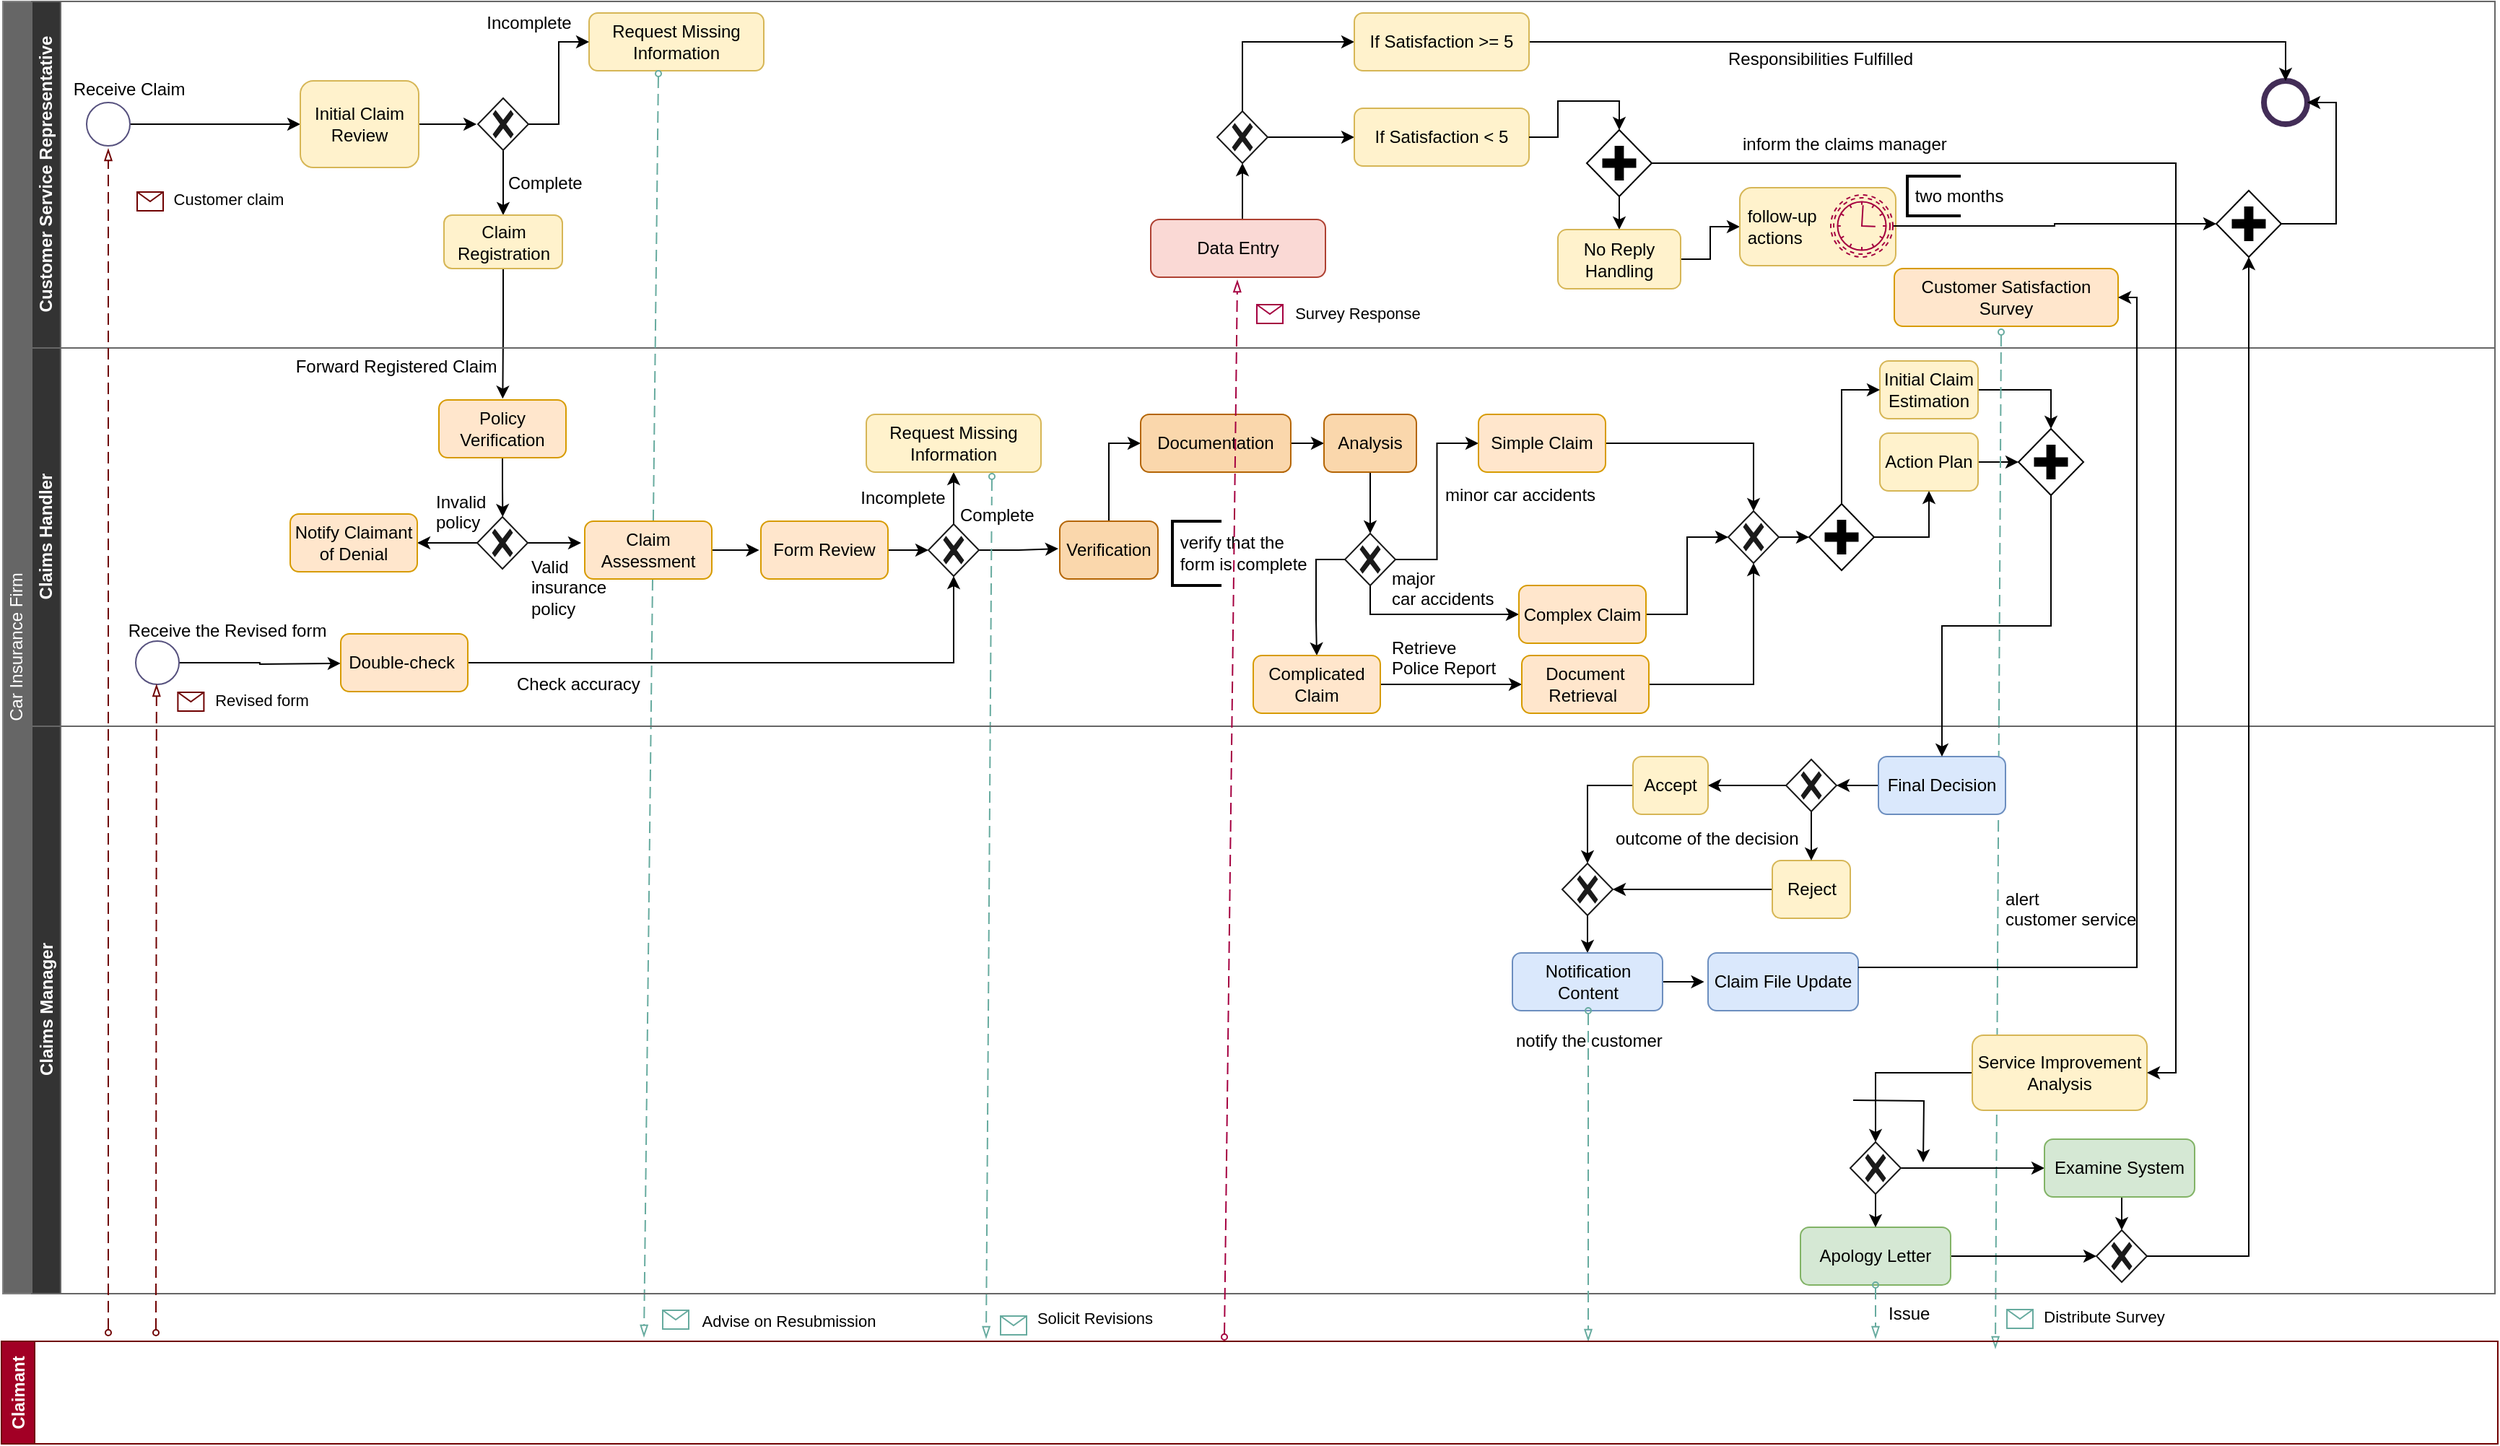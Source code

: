 <mxfile version="21.7.4" type="device">
  <diagram name="Page-1" id="2a216829-ef6e-dabb-86c1-c78162f3ba2b">
    <mxGraphModel dx="2150" dy="890" grid="0" gridSize="10" guides="1" tooltips="1" connect="1" arrows="1" fold="1" page="0" pageScale="1" pageWidth="850" pageHeight="1100" background="none" math="0" shadow="0">
      <root>
        <mxCell id="0" />
        <mxCell id="1" parent="0" />
        <mxCell id="LPxGVxeTQhLOp0PXIlgW-5" value="&lt;font style=&quot;font-weight: normal;&quot; color=&quot;#ffffff&quot;&gt;Car Insurance Firm&lt;/font&gt;" style="swimlane;html=1;childLayout=stackLayout;resizeParent=1;resizeParentMax=0;horizontal=0;startSize=20;horizontalStack=0;whiteSpace=wrap;strokeColor=#808080;fillColor=#666666;" parent="1" vertex="1">
          <mxGeometry x="100" y="390" width="1726" height="895" as="geometry" />
        </mxCell>
        <mxCell id="LPxGVxeTQhLOp0PXIlgW-6" value="&lt;font color=&quot;#ffffff&quot;&gt;Customer Service Representative&lt;/font&gt;" style="swimlane;html=1;startSize=20;horizontal=0;strokeColor=#666666;fillColor=#333333;" parent="LPxGVxeTQhLOp0PXIlgW-5" vertex="1">
          <mxGeometry x="20" width="1706" height="240" as="geometry">
            <mxRectangle x="20" width="820" height="26" as="alternateBounds" />
          </mxGeometry>
        </mxCell>
        <mxCell id="LPxGVxeTQhLOp0PXIlgW-10" value="" style="ellipse;whiteSpace=wrap;html=1;aspect=fixed;strokeWidth=4;strokeColor=#432D57;fillColor=none;fontColor=#ffffff;" parent="LPxGVxeTQhLOp0PXIlgW-6" vertex="1">
          <mxGeometry x="1546" y="55" width="30" height="30" as="geometry" />
        </mxCell>
        <mxCell id="RKBBGVfCcGq5sLE_TPHQ-2" style="edgeStyle=orthogonalEdgeStyle;rounded=0;orthogonalLoop=1;jettySize=auto;html=1;exitX=1;exitY=0.5;exitDx=0;exitDy=0;entryX=0;entryY=0.5;entryDx=0;entryDy=0;" parent="LPxGVxeTQhLOp0PXIlgW-6" source="LPxGVxeTQhLOp0PXIlgW-13" target="LPxGVxeTQhLOp0PXIlgW-19" edge="1">
          <mxGeometry relative="1" as="geometry" />
        </mxCell>
        <mxCell id="LPxGVxeTQhLOp0PXIlgW-13" value="" style="ellipse;whiteSpace=wrap;html=1;aspect=fixed;strokeWidth=1;strokeColor=#56517e;fillColor=none;" parent="LPxGVxeTQhLOp0PXIlgW-6" vertex="1">
          <mxGeometry x="38" y="70" width="30" height="30" as="geometry" />
        </mxCell>
        <mxCell id="yOPLFky1Aa3Iu0xj6mVX-14" style="edgeStyle=orthogonalEdgeStyle;rounded=0;orthogonalLoop=1;jettySize=auto;html=1;" edge="1" parent="LPxGVxeTQhLOp0PXIlgW-6" source="LPxGVxeTQhLOp0PXIlgW-19">
          <mxGeometry relative="1" as="geometry">
            <mxPoint x="308.059" y="85" as="targetPoint" />
          </mxGeometry>
        </mxCell>
        <mxCell id="LPxGVxeTQhLOp0PXIlgW-19" value="Initial Claim Review" style="rounded=1;whiteSpace=wrap;html=1;strokeColor=#d6b656;fillColor=#fff2cc;" parent="LPxGVxeTQhLOp0PXIlgW-6" vertex="1">
          <mxGeometry x="186" y="55" width="82" height="60" as="geometry" />
        </mxCell>
        <mxCell id="RKBBGVfCcGq5sLE_TPHQ-1" value="Receive Claim" style="text;html=1;align=center;verticalAlign=middle;resizable=0;points=[];autosize=1;strokeColor=none;fillColor=none;" parent="LPxGVxeTQhLOp0PXIlgW-6" vertex="1">
          <mxGeometry x="19" y="48" width="95" height="26" as="geometry" />
        </mxCell>
        <mxCell id="yOPLFky1Aa3Iu0xj6mVX-7" value="Request Missing Information" style="rounded=1;whiteSpace=wrap;html=1;strokeColor=#d6b656;fillColor=#fff2cc;" vertex="1" parent="LPxGVxeTQhLOp0PXIlgW-6">
          <mxGeometry x="386" y="8" width="121" height="40" as="geometry" />
        </mxCell>
        <mxCell id="yOPLFky1Aa3Iu0xj6mVX-17" style="edgeStyle=orthogonalEdgeStyle;rounded=0;orthogonalLoop=1;jettySize=auto;html=1;entryX=0;entryY=0.5;entryDx=0;entryDy=0;" edge="1" parent="LPxGVxeTQhLOp0PXIlgW-6" source="yOPLFky1Aa3Iu0xj6mVX-16" target="yOPLFky1Aa3Iu0xj6mVX-7">
          <mxGeometry relative="1" as="geometry" />
        </mxCell>
        <mxCell id="yOPLFky1Aa3Iu0xj6mVX-22" style="edgeStyle=orthogonalEdgeStyle;rounded=0;orthogonalLoop=1;jettySize=auto;html=1;exitX=0.5;exitY=1;exitDx=0;exitDy=0;exitPerimeter=0;entryX=0.5;entryY=0;entryDx=0;entryDy=0;" edge="1" parent="LPxGVxeTQhLOp0PXIlgW-6" source="yOPLFky1Aa3Iu0xj6mVX-16" target="yOPLFky1Aa3Iu0xj6mVX-21">
          <mxGeometry relative="1" as="geometry" />
        </mxCell>
        <mxCell id="yOPLFky1Aa3Iu0xj6mVX-16" value="" style="points=[[0.25,0.25,0],[0.5,0,0],[0.75,0.25,0],[1,0.5,0],[0.75,0.75,0],[0.5,1,0],[0.25,0.75,0],[0,0.5,0]];shape=mxgraph.bpmn.gateway2;html=1;verticalLabelPosition=bottom;labelBackgroundColor=#ffffff;verticalAlign=top;align=center;perimeter=rhombusPerimeter;outlineConnect=0;outline=none;symbol=none;gwType=exclusive;strokeColor=#1A1A1A;" vertex="1" parent="LPxGVxeTQhLOp0PXIlgW-6">
          <mxGeometry x="309" y="67" width="35" height="36" as="geometry" />
        </mxCell>
        <mxCell id="yOPLFky1Aa3Iu0xj6mVX-23" style="edgeStyle=orthogonalEdgeStyle;rounded=0;orthogonalLoop=1;jettySize=auto;html=1;exitX=0.5;exitY=1;exitDx=0;exitDy=0;" edge="1" parent="LPxGVxeTQhLOp0PXIlgW-6" source="yOPLFky1Aa3Iu0xj6mVX-21">
          <mxGeometry relative="1" as="geometry">
            <mxPoint x="326.176" y="275.176" as="targetPoint" />
          </mxGeometry>
        </mxCell>
        <mxCell id="yOPLFky1Aa3Iu0xj6mVX-21" value="Claim Registration" style="rounded=1;whiteSpace=wrap;html=1;strokeColor=#d6b656;fillColor=#fff2cc;" vertex="1" parent="LPxGVxeTQhLOp0PXIlgW-6">
          <mxGeometry x="285.5" y="148" width="82" height="37" as="geometry" />
        </mxCell>
        <mxCell id="yOPLFky1Aa3Iu0xj6mVX-12" value="Incomplete" style="text;html=1;align=center;verticalAlign=middle;resizable=0;points=[];autosize=1;strokeColor=none;fillColor=none;" vertex="1" parent="LPxGVxeTQhLOp0PXIlgW-6">
          <mxGeometry x="305" y="2" width="77" height="26" as="geometry" />
        </mxCell>
        <mxCell id="yOPLFky1Aa3Iu0xj6mVX-26" value="&lt;span style=&quot;color: rgb(0, 0, 0); font-family: Helvetica; font-size: 12px; font-style: normal; font-variant-ligatures: normal; font-variant-caps: normal; font-weight: 400; letter-spacing: normal; orphans: 2; text-align: center; text-indent: 0px; text-transform: none; widows: 2; word-spacing: 0px; -webkit-text-stroke-width: 0px; background-color: rgb(255, 255, 255); text-decoration-thickness: initial; text-decoration-style: initial; text-decoration-color: initial; float: none; display: inline !important;&quot;&gt;Complete&lt;/span&gt;" style="text;whiteSpace=wrap;html=1;" vertex="1" parent="LPxGVxeTQhLOp0PXIlgW-6">
          <mxGeometry x="328" y="112" width="62" height="36" as="geometry" />
        </mxCell>
        <mxCell id="yOPLFky1Aa3Iu0xj6mVX-169" value="Customer Satisfaction Survey" style="rounded=1;whiteSpace=wrap;html=1;strokeColor=#d79b00;fillColor=#ffe6cc;" vertex="1" parent="LPxGVxeTQhLOp0PXIlgW-6">
          <mxGeometry x="1290" y="185" width="155" height="40" as="geometry" />
        </mxCell>
        <mxCell id="yOPLFky1Aa3Iu0xj6mVX-182" style="edgeStyle=orthogonalEdgeStyle;rounded=0;orthogonalLoop=1;jettySize=auto;html=1;exitX=0.5;exitY=0;exitDx=0;exitDy=0;entryX=0.5;entryY=1;entryDx=0;entryDy=0;entryPerimeter=0;" edge="1" parent="LPxGVxeTQhLOp0PXIlgW-6" source="yOPLFky1Aa3Iu0xj6mVX-179" target="yOPLFky1Aa3Iu0xj6mVX-181">
          <mxGeometry relative="1" as="geometry" />
        </mxCell>
        <mxCell id="yOPLFky1Aa3Iu0xj6mVX-179" value="Data Entry" style="rounded=1;whiteSpace=wrap;html=1;strokeColor=#ae4132;fillColor=#fad9d5;" vertex="1" parent="LPxGVxeTQhLOp0PXIlgW-6">
          <mxGeometry x="775" y="151" width="121" height="40" as="geometry" />
        </mxCell>
        <mxCell id="yOPLFky1Aa3Iu0xj6mVX-184" style="edgeStyle=orthogonalEdgeStyle;rounded=0;orthogonalLoop=1;jettySize=auto;html=1;exitX=0.5;exitY=0;exitDx=0;exitDy=0;exitPerimeter=0;entryX=0;entryY=0.5;entryDx=0;entryDy=0;" edge="1" parent="LPxGVxeTQhLOp0PXIlgW-6" source="yOPLFky1Aa3Iu0xj6mVX-181" target="yOPLFky1Aa3Iu0xj6mVX-186">
          <mxGeometry relative="1" as="geometry">
            <mxPoint x="890" y="10.667" as="targetPoint" />
          </mxGeometry>
        </mxCell>
        <mxCell id="yOPLFky1Aa3Iu0xj6mVX-185" style="edgeStyle=orthogonalEdgeStyle;rounded=0;orthogonalLoop=1;jettySize=auto;html=1;exitX=1;exitY=0.5;exitDx=0;exitDy=0;exitPerimeter=0;entryX=0;entryY=0.5;entryDx=0;entryDy=0;" edge="1" parent="LPxGVxeTQhLOp0PXIlgW-6" source="yOPLFky1Aa3Iu0xj6mVX-181" target="yOPLFky1Aa3Iu0xj6mVX-187">
          <mxGeometry relative="1" as="geometry">
            <mxPoint x="919.333" y="93.333" as="targetPoint" />
          </mxGeometry>
        </mxCell>
        <mxCell id="yOPLFky1Aa3Iu0xj6mVX-181" value="" style="points=[[0.25,0.25,0],[0.5,0,0],[0.75,0.25,0],[1,0.5,0],[0.75,0.75,0],[0.5,1,0],[0.25,0.75,0],[0,0.5,0]];shape=mxgraph.bpmn.gateway2;html=1;verticalLabelPosition=bottom;labelBackgroundColor=#ffffff;verticalAlign=top;align=center;perimeter=rhombusPerimeter;outlineConnect=0;outline=none;symbol=none;gwType=exclusive;strokeColor=#1A1A1A;" vertex="1" parent="LPxGVxeTQhLOp0PXIlgW-6">
          <mxGeometry x="821" y="76" width="35" height="36" as="geometry" />
        </mxCell>
        <mxCell id="yOPLFky1Aa3Iu0xj6mVX-189" style="edgeStyle=orthogonalEdgeStyle;rounded=0;orthogonalLoop=1;jettySize=auto;html=1;exitX=1;exitY=0.5;exitDx=0;exitDy=0;entryX=0.5;entryY=0;entryDx=0;entryDy=0;" edge="1" parent="LPxGVxeTQhLOp0PXIlgW-6" source="yOPLFky1Aa3Iu0xj6mVX-186" target="LPxGVxeTQhLOp0PXIlgW-10">
          <mxGeometry relative="1" as="geometry" />
        </mxCell>
        <mxCell id="yOPLFky1Aa3Iu0xj6mVX-186" value="If Satisfaction &amp;gt;= 5" style="rounded=1;whiteSpace=wrap;html=1;strokeColor=#d6b656;fillColor=#fff2cc;" vertex="1" parent="LPxGVxeTQhLOp0PXIlgW-6">
          <mxGeometry x="916" y="8" width="121" height="40" as="geometry" />
        </mxCell>
        <mxCell id="yOPLFky1Aa3Iu0xj6mVX-187" value="If Satisfaction &amp;lt; 5" style="rounded=1;whiteSpace=wrap;html=1;strokeColor=#d6b656;fillColor=#fff2cc;" vertex="1" parent="LPxGVxeTQhLOp0PXIlgW-6">
          <mxGeometry x="916" y="74" width="121" height="40" as="geometry" />
        </mxCell>
        <mxCell id="yOPLFky1Aa3Iu0xj6mVX-192" value="Responsibilities Fulfilled" style="text;whiteSpace=wrap;html=1;" vertex="1" parent="LPxGVxeTQhLOp0PXIlgW-6">
          <mxGeometry x="1173" y="26" width="156" height="36" as="geometry" />
        </mxCell>
        <mxCell id="yOPLFky1Aa3Iu0xj6mVX-194" value="" style="edgeStyle=orthogonalEdgeStyle;rounded=0;orthogonalLoop=1;jettySize=auto;html=1;entryX=0.5;entryY=0;entryDx=0;entryDy=0;entryPerimeter=0;" edge="1" parent="LPxGVxeTQhLOp0PXIlgW-6" source="yOPLFky1Aa3Iu0xj6mVX-187" target="yOPLFky1Aa3Iu0xj6mVX-197">
          <mxGeometry relative="1" as="geometry">
            <mxPoint x="1112.5" y="120" as="targetPoint" />
          </mxGeometry>
        </mxCell>
        <mxCell id="yOPLFky1Aa3Iu0xj6mVX-230" style="edgeStyle=orthogonalEdgeStyle;rounded=0;orthogonalLoop=1;jettySize=auto;html=1;exitX=0.5;exitY=1;exitDx=0;exitDy=0;exitPerimeter=0;entryX=0.5;entryY=0;entryDx=0;entryDy=0;" edge="1" parent="LPxGVxeTQhLOp0PXIlgW-6" source="yOPLFky1Aa3Iu0xj6mVX-197" target="yOPLFky1Aa3Iu0xj6mVX-227">
          <mxGeometry relative="1" as="geometry" />
        </mxCell>
        <mxCell id="yOPLFky1Aa3Iu0xj6mVX-197" value="" style="points=[[0.25,0.25,0],[0.5,0,0],[0.75,0.25,0],[1,0.5,0],[0.75,0.75,0],[0.5,1,0],[0.25,0.75,0],[0,0.5,0]];shape=mxgraph.bpmn.gateway2;html=1;verticalLabelPosition=bottom;labelBackgroundColor=#ffffff;verticalAlign=top;align=center;perimeter=rhombusPerimeter;outlineConnect=0;outline=none;symbol=none;gwType=parallel;" vertex="1" parent="LPxGVxeTQhLOp0PXIlgW-6">
          <mxGeometry x="1077" y="89" width="45" height="46" as="geometry" />
        </mxCell>
        <mxCell id="yOPLFky1Aa3Iu0xj6mVX-212" value="inform the claims manager" style="text;whiteSpace=wrap;html=1;" vertex="1" parent="LPxGVxeTQhLOp0PXIlgW-6">
          <mxGeometry x="1183" y="85" width="169" height="36" as="geometry" />
        </mxCell>
        <mxCell id="yOPLFky1Aa3Iu0xj6mVX-231" style="edgeStyle=orthogonalEdgeStyle;rounded=0;orthogonalLoop=1;jettySize=auto;html=1;exitX=1;exitY=0.5;exitDx=0;exitDy=0;entryX=0;entryY=0.5;entryDx=0;entryDy=0;" edge="1" parent="LPxGVxeTQhLOp0PXIlgW-6" source="yOPLFky1Aa3Iu0xj6mVX-227" target="yOPLFky1Aa3Iu0xj6mVX-228">
          <mxGeometry relative="1" as="geometry" />
        </mxCell>
        <mxCell id="yOPLFky1Aa3Iu0xj6mVX-227" value="No Reply Handling" style="rounded=1;whiteSpace=wrap;html=1;strokeColor=#d6b656;fillColor=#fff2cc;" vertex="1" parent="LPxGVxeTQhLOp0PXIlgW-6">
          <mxGeometry x="1057" y="158" width="85" height="41" as="geometry" />
        </mxCell>
        <mxCell id="yOPLFky1Aa3Iu0xj6mVX-228" value="&amp;nbsp;follow-up &lt;br&gt;&amp;nbsp;actions" style="rounded=1;whiteSpace=wrap;html=1;strokeColor=#d6b656;fillColor=#fff2cc;align=left;" vertex="1" parent="LPxGVxeTQhLOp0PXIlgW-6">
          <mxGeometry x="1183" y="129" width="108" height="54" as="geometry" />
        </mxCell>
        <mxCell id="yOPLFky1Aa3Iu0xj6mVX-248" style="edgeStyle=orthogonalEdgeStyle;rounded=0;orthogonalLoop=1;jettySize=auto;html=1;entryX=0;entryY=0.5;entryDx=0;entryDy=0;entryPerimeter=0;" edge="1" parent="LPxGVxeTQhLOp0PXIlgW-6" source="yOPLFky1Aa3Iu0xj6mVX-229" target="yOPLFky1Aa3Iu0xj6mVX-246">
          <mxGeometry relative="1" as="geometry" />
        </mxCell>
        <mxCell id="yOPLFky1Aa3Iu0xj6mVX-229" value="" style="points=[[0.145,0.145,0],[0.5,0,0],[0.855,0.145,0],[1,0.5,0],[0.855,0.855,0],[0.5,1,0],[0.145,0.855,0],[0,0.5,0]];shape=mxgraph.bpmn.event;html=1;verticalLabelPosition=bottom;labelBackgroundColor=#ffffff;verticalAlign=top;align=center;perimeter=ellipsePerimeter;outlineConnect=0;aspect=fixed;outline=boundNonint;symbol=timer;fillColor=none;fontColor=#ffffff;strokeColor=#A50040;" vertex="1" parent="LPxGVxeTQhLOp0PXIlgW-6">
          <mxGeometry x="1246" y="134" width="43" height="43" as="geometry" />
        </mxCell>
        <mxCell id="yOPLFky1Aa3Iu0xj6mVX-249" style="edgeStyle=orthogonalEdgeStyle;rounded=0;orthogonalLoop=1;jettySize=auto;html=1;exitX=1;exitY=0.5;exitDx=0;exitDy=0;exitPerimeter=0;entryX=1;entryY=0.5;entryDx=0;entryDy=0;" edge="1" parent="LPxGVxeTQhLOp0PXIlgW-6" source="yOPLFky1Aa3Iu0xj6mVX-246" target="LPxGVxeTQhLOp0PXIlgW-10">
          <mxGeometry relative="1" as="geometry" />
        </mxCell>
        <mxCell id="yOPLFky1Aa3Iu0xj6mVX-246" value="" style="points=[[0.25,0.25,0],[0.5,0,0],[0.75,0.25,0],[1,0.5,0],[0.75,0.75,0],[0.5,1,0],[0.25,0.75,0],[0,0.5,0]];shape=mxgraph.bpmn.gateway2;html=1;verticalLabelPosition=bottom;labelBackgroundColor=#ffffff;verticalAlign=top;align=center;perimeter=rhombusPerimeter;outlineConnect=0;outline=none;symbol=none;gwType=parallel;" vertex="1" parent="LPxGVxeTQhLOp0PXIlgW-6">
          <mxGeometry x="1513" y="131" width="45" height="46" as="geometry" />
        </mxCell>
        <mxCell id="yOPLFky1Aa3Iu0xj6mVX-250" value="&amp;nbsp;two months" style="strokeWidth=2;html=1;shape=mxgraph.flowchart.annotation_1;align=left;pointerEvents=1;" vertex="1" parent="LPxGVxeTQhLOp0PXIlgW-6">
          <mxGeometry x="1299" y="121" width="37" height="27.5" as="geometry" />
        </mxCell>
        <mxCell id="LPxGVxeTQhLOp0PXIlgW-7" value="&lt;font color=&quot;#ffffff&quot;&gt;Claims Handler&lt;/font&gt;" style="swimlane;html=1;startSize=20;horizontal=0;strokeColor=#666666;fillColor=#333333;" parent="LPxGVxeTQhLOp0PXIlgW-5" vertex="1">
          <mxGeometry x="20" y="240" width="1706" height="262" as="geometry" />
        </mxCell>
        <mxCell id="yOPLFky1Aa3Iu0xj6mVX-9" value="" style="endArrow=blockThin;html=1;labelPosition=left;verticalLabelPosition=middle;align=right;verticalAlign=middle;dashed=1;dashPattern=8 4;endFill=0;startArrow=oval;startFill=0;endSize=6;startSize=4;rounded=0;fillColor=#a20025;strokeColor=#67AB9F;" edge="1" parent="LPxGVxeTQhLOp0PXIlgW-7">
          <mxGeometry relative="1" as="geometry">
            <mxPoint x="434" y="-190" as="sourcePoint" />
            <mxPoint x="424" y="685" as="targetPoint" />
          </mxGeometry>
        </mxCell>
        <mxCell id="yOPLFky1Aa3Iu0xj6mVX-10" value="" style="shape=message;html=1;outlineConnect=0;labelPosition=left;verticalLabelPosition=middle;align=right;verticalAlign=middle;spacingRight=5;labelBackgroundColor=#ffffff;fillColor=none;fontColor=#ffffff;strokeColor=#67AB9F;" vertex="1" parent="yOPLFky1Aa3Iu0xj6mVX-9">
          <mxGeometry width="18" height="13" relative="1" as="geometry">
            <mxPoint x="8" y="419" as="offset" />
          </mxGeometry>
        </mxCell>
        <mxCell id="yOPLFky1Aa3Iu0xj6mVX-11" value="&lt;font style=&quot;font-size: 11px;&quot;&gt;Advise on Resubmission&lt;/font&gt;" style="edgeLabel;html=1;align=center;verticalAlign=middle;resizable=0;points=[];" vertex="1" connectable="0" parent="yOPLFky1Aa3Iu0xj6mVX-9">
          <mxGeometry x="0.246" y="2" relative="1" as="geometry">
            <mxPoint x="94" y="319" as="offset" />
          </mxGeometry>
        </mxCell>
        <mxCell id="yOPLFky1Aa3Iu0xj6mVX-33" style="edgeStyle=orthogonalEdgeStyle;rounded=0;orthogonalLoop=1;jettySize=auto;html=1;exitX=0.5;exitY=1;exitDx=0;exitDy=0;" edge="1" parent="LPxGVxeTQhLOp0PXIlgW-7" source="yOPLFky1Aa3Iu0xj6mVX-24">
          <mxGeometry relative="1" as="geometry">
            <mxPoint x="326.176" y="117.059" as="targetPoint" />
          </mxGeometry>
        </mxCell>
        <mxCell id="yOPLFky1Aa3Iu0xj6mVX-24" value="Policy Verification" style="rounded=1;whiteSpace=wrap;html=1;fillColor=#ffe6cc;strokeColor=#d79b00;" vertex="1" parent="LPxGVxeTQhLOp0PXIlgW-7">
          <mxGeometry x="282" y="36" width="88" height="40" as="geometry" />
        </mxCell>
        <mxCell id="yOPLFky1Aa3Iu0xj6mVX-25" value="Forward Registered Claim" style="text;html=1;align=center;verticalAlign=middle;resizable=0;points=[];autosize=1;strokeColor=none;fillColor=none;" vertex="1" parent="LPxGVxeTQhLOp0PXIlgW-7">
          <mxGeometry x="173" width="157" height="26" as="geometry" />
        </mxCell>
        <mxCell id="yOPLFky1Aa3Iu0xj6mVX-34" style="edgeStyle=orthogonalEdgeStyle;rounded=0;orthogonalLoop=1;jettySize=auto;html=1;exitX=1;exitY=0.5;exitDx=0;exitDy=0;exitPerimeter=0;" edge="1" parent="LPxGVxeTQhLOp0PXIlgW-7" source="yOPLFky1Aa3Iu0xj6mVX-27">
          <mxGeometry relative="1" as="geometry">
            <mxPoint x="380.529" y="134.941" as="targetPoint" />
          </mxGeometry>
        </mxCell>
        <mxCell id="yOPLFky1Aa3Iu0xj6mVX-27" value="" style="points=[[0.25,0.25,0],[0.5,0,0],[0.75,0.25,0],[1,0.5,0],[0.75,0.75,0],[0.5,1,0],[0.25,0.75,0],[0,0.5,0]];shape=mxgraph.bpmn.gateway2;html=1;verticalLabelPosition=bottom;labelBackgroundColor=#ffffff;verticalAlign=top;align=center;perimeter=rhombusPerimeter;outlineConnect=0;outline=none;symbol=none;gwType=exclusive;strokeColor=#1A1A1A;" vertex="1" parent="LPxGVxeTQhLOp0PXIlgW-7">
          <mxGeometry x="308.5" y="117" width="35" height="36" as="geometry" />
        </mxCell>
        <mxCell id="yOPLFky1Aa3Iu0xj6mVX-31" value="Invalid policy" style="text;whiteSpace=wrap;html=1;" vertex="1" parent="LPxGVxeTQhLOp0PXIlgW-7">
          <mxGeometry x="278" y="93" width="56" height="36" as="geometry" />
        </mxCell>
        <mxCell id="yOPLFky1Aa3Iu0xj6mVX-50" value="Valid insurance policy" style="text;whiteSpace=wrap;html=1;" vertex="1" parent="LPxGVxeTQhLOp0PXIlgW-7">
          <mxGeometry x="343.5" y="138" width="62" height="51" as="geometry" />
        </mxCell>
        <mxCell id="yOPLFky1Aa3Iu0xj6mVX-61" style="edgeStyle=orthogonalEdgeStyle;rounded=0;orthogonalLoop=1;jettySize=auto;html=1;exitX=1;exitY=0.5;exitDx=0;exitDy=0;" edge="1" parent="LPxGVxeTQhLOp0PXIlgW-7" source="yOPLFky1Aa3Iu0xj6mVX-57">
          <mxGeometry relative="1" as="geometry">
            <mxPoint x="503.824" y="139.647" as="targetPoint" />
          </mxGeometry>
        </mxCell>
        <mxCell id="yOPLFky1Aa3Iu0xj6mVX-57" value="Claim Assessment" style="rounded=1;whiteSpace=wrap;html=1;fillColor=#ffe6cc;strokeColor=#d79b00;" vertex="1" parent="LPxGVxeTQhLOp0PXIlgW-7">
          <mxGeometry x="383" y="120" width="88" height="40" as="geometry" />
        </mxCell>
        <mxCell id="yOPLFky1Aa3Iu0xj6mVX-59" value="" style="edgeStyle=orthogonalEdgeStyle;rounded=0;orthogonalLoop=1;jettySize=auto;html=1;exitX=0;exitY=0.5;exitDx=0;exitDy=0;exitPerimeter=0;" edge="1" parent="LPxGVxeTQhLOp0PXIlgW-7" source="yOPLFky1Aa3Iu0xj6mVX-27" target="yOPLFky1Aa3Iu0xj6mVX-45">
          <mxGeometry relative="1" as="geometry">
            <mxPoint x="375.353" y="764.941" as="targetPoint" />
            <mxPoint x="429" y="765" as="sourcePoint" />
          </mxGeometry>
        </mxCell>
        <mxCell id="yOPLFky1Aa3Iu0xj6mVX-45" value="Notify Claimant of Denial" style="rounded=1;whiteSpace=wrap;html=1;fillColor=#ffe6cc;strokeColor=#d79b00;" vertex="1" parent="LPxGVxeTQhLOp0PXIlgW-7">
          <mxGeometry x="179" y="115" width="88" height="40" as="geometry" />
        </mxCell>
        <mxCell id="yOPLFky1Aa3Iu0xj6mVX-63" style="edgeStyle=orthogonalEdgeStyle;rounded=0;orthogonalLoop=1;jettySize=auto;html=1;exitX=1;exitY=0.5;exitDx=0;exitDy=0;entryX=0;entryY=0.5;entryDx=0;entryDy=0;entryPerimeter=0;" edge="1" parent="LPxGVxeTQhLOp0PXIlgW-7" source="yOPLFky1Aa3Iu0xj6mVX-60" target="yOPLFky1Aa3Iu0xj6mVX-62">
          <mxGeometry relative="1" as="geometry" />
        </mxCell>
        <mxCell id="yOPLFky1Aa3Iu0xj6mVX-60" value="Form Review" style="rounded=1;whiteSpace=wrap;html=1;fillColor=#ffe6cc;strokeColor=#d79b00;" vertex="1" parent="LPxGVxeTQhLOp0PXIlgW-7">
          <mxGeometry x="505" y="120" width="88" height="40" as="geometry" />
        </mxCell>
        <mxCell id="yOPLFky1Aa3Iu0xj6mVX-66" style="edgeStyle=orthogonalEdgeStyle;rounded=0;orthogonalLoop=1;jettySize=auto;html=1;exitX=0.5;exitY=0;exitDx=0;exitDy=0;exitPerimeter=0;entryX=0.5;entryY=1;entryDx=0;entryDy=0;" edge="1" parent="LPxGVxeTQhLOp0PXIlgW-7" source="yOPLFky1Aa3Iu0xj6mVX-62" target="yOPLFky1Aa3Iu0xj6mVX-64">
          <mxGeometry relative="1" as="geometry" />
        </mxCell>
        <mxCell id="yOPLFky1Aa3Iu0xj6mVX-72" style="edgeStyle=orthogonalEdgeStyle;rounded=0;orthogonalLoop=1;jettySize=auto;html=1;exitX=1;exitY=0.5;exitDx=0;exitDy=0;exitPerimeter=0;entryX=0;entryY=0.25;entryDx=0;entryDy=0;" edge="1" parent="LPxGVxeTQhLOp0PXIlgW-7" source="yOPLFky1Aa3Iu0xj6mVX-62">
          <mxGeometry relative="1" as="geometry">
            <mxPoint x="711" y="139" as="targetPoint" />
          </mxGeometry>
        </mxCell>
        <mxCell id="yOPLFky1Aa3Iu0xj6mVX-62" value="" style="points=[[0.25,0.25,0],[0.5,0,0],[0.75,0.25,0],[1,0.5,0],[0.75,0.75,0],[0.5,1,0],[0.25,0.75,0],[0,0.5,0]];shape=mxgraph.bpmn.gateway2;html=1;verticalLabelPosition=bottom;labelBackgroundColor=#ffffff;verticalAlign=top;align=center;perimeter=rhombusPerimeter;outlineConnect=0;outline=none;symbol=none;gwType=exclusive;strokeColor=#1A1A1A;" vertex="1" parent="LPxGVxeTQhLOp0PXIlgW-7">
          <mxGeometry x="621" y="122" width="35" height="36" as="geometry" />
        </mxCell>
        <mxCell id="yOPLFky1Aa3Iu0xj6mVX-67" value="" style="endArrow=blockThin;html=1;labelPosition=left;verticalLabelPosition=middle;align=right;verticalAlign=middle;dashed=1;dashPattern=8 4;endFill=0;startArrow=oval;startFill=0;endSize=6;startSize=4;rounded=0;fillColor=#a20025;strokeColor=#67AB9F;" edge="1" parent="LPxGVxeTQhLOp0PXIlgW-7">
          <mxGeometry relative="1" as="geometry">
            <mxPoint x="665" y="89" as="sourcePoint" />
            <mxPoint x="661" y="686" as="targetPoint" />
          </mxGeometry>
        </mxCell>
        <mxCell id="yOPLFky1Aa3Iu0xj6mVX-68" value="" style="shape=message;html=1;outlineConnect=0;labelPosition=left;verticalLabelPosition=middle;align=right;verticalAlign=middle;spacingRight=5;labelBackgroundColor=#ffffff;fillColor=none;fontColor=#ffffff;strokeColor=#67AB9F;" vertex="1" parent="yOPLFky1Aa3Iu0xj6mVX-67">
          <mxGeometry width="18" height="13" relative="1" as="geometry">
            <mxPoint x="8" y="283" as="offset" />
          </mxGeometry>
        </mxCell>
        <mxCell id="yOPLFky1Aa3Iu0xj6mVX-69" value="&lt;font style=&quot;font-size: 11px;&quot;&gt;Solicit Revisions&lt;/font&gt;" style="edgeLabel;html=1;align=center;verticalAlign=middle;resizable=0;points=[];" vertex="1" connectable="0" parent="yOPLFky1Aa3Iu0xj6mVX-67">
          <mxGeometry x="0.246" y="2" relative="1" as="geometry">
            <mxPoint x="71" y="211" as="offset" />
          </mxGeometry>
        </mxCell>
        <mxCell id="yOPLFky1Aa3Iu0xj6mVX-78" style="edgeStyle=orthogonalEdgeStyle;rounded=0;orthogonalLoop=1;jettySize=auto;html=1;exitX=0.5;exitY=0;exitDx=0;exitDy=0;entryX=0;entryY=0.5;entryDx=0;entryDy=0;" edge="1" parent="LPxGVxeTQhLOp0PXIlgW-7" source="yOPLFky1Aa3Iu0xj6mVX-73" target="yOPLFky1Aa3Iu0xj6mVX-76">
          <mxGeometry relative="1" as="geometry" />
        </mxCell>
        <mxCell id="yOPLFky1Aa3Iu0xj6mVX-74" value="&amp;nbsp;verify that the &lt;br&gt;&amp;nbsp;form is complete" style="strokeWidth=2;html=1;shape=mxgraph.flowchart.annotation_1;align=left;pointerEvents=1;" vertex="1" parent="LPxGVxeTQhLOp0PXIlgW-7">
          <mxGeometry x="790" y="120" width="34" height="44.5" as="geometry" />
        </mxCell>
        <mxCell id="yOPLFky1Aa3Iu0xj6mVX-93" style="edgeStyle=orthogonalEdgeStyle;rounded=0;orthogonalLoop=1;jettySize=auto;html=1;exitX=1;exitY=0.5;exitDx=0;exitDy=0;entryX=0;entryY=0.5;entryDx=0;entryDy=0;" edge="1" parent="LPxGVxeTQhLOp0PXIlgW-7" source="yOPLFky1Aa3Iu0xj6mVX-76" target="yOPLFky1Aa3Iu0xj6mVX-92">
          <mxGeometry relative="1" as="geometry" />
        </mxCell>
        <mxCell id="yOPLFky1Aa3Iu0xj6mVX-76" value="Documentation" style="rounded=1;whiteSpace=wrap;html=1;strokeColor=#b46504;fillColor=#fad7ac;" vertex="1" parent="LPxGVxeTQhLOp0PXIlgW-7">
          <mxGeometry x="768" y="46" width="104" height="40" as="geometry" />
        </mxCell>
        <mxCell id="yOPLFky1Aa3Iu0xj6mVX-85" style="edgeStyle=orthogonalEdgeStyle;rounded=0;orthogonalLoop=1;jettySize=auto;html=1;exitX=1;exitY=0.5;exitDx=0;exitDy=0;" edge="1" parent="LPxGVxeTQhLOp0PXIlgW-7" source="yOPLFky1Aa3Iu0xj6mVX-79">
          <mxGeometry relative="1" as="geometry">
            <mxPoint x="213.941" y="218.471" as="targetPoint" />
          </mxGeometry>
        </mxCell>
        <mxCell id="yOPLFky1Aa3Iu0xj6mVX-79" value="" style="ellipse;whiteSpace=wrap;html=1;aspect=fixed;strokeWidth=1;strokeColor=#56517e;fillColor=none;" vertex="1" parent="LPxGVxeTQhLOp0PXIlgW-7">
          <mxGeometry x="72" y="203" width="30" height="30" as="geometry" />
        </mxCell>
        <mxCell id="yOPLFky1Aa3Iu0xj6mVX-84" value="Receive the&amp;nbsp;Revised form" style="text;html=1;align=center;verticalAlign=middle;resizable=0;points=[];autosize=1;strokeColor=none;fillColor=none;" vertex="1" parent="LPxGVxeTQhLOp0PXIlgW-7">
          <mxGeometry x="57" y="183" width="155" height="26" as="geometry" />
        </mxCell>
        <mxCell id="yOPLFky1Aa3Iu0xj6mVX-87" style="edgeStyle=orthogonalEdgeStyle;rounded=0;orthogonalLoop=1;jettySize=auto;html=1;exitX=1;exitY=0.5;exitDx=0;exitDy=0;entryX=0.5;entryY=1;entryDx=0;entryDy=0;entryPerimeter=0;" edge="1" parent="LPxGVxeTQhLOp0PXIlgW-7" source="yOPLFky1Aa3Iu0xj6mVX-86" target="yOPLFky1Aa3Iu0xj6mVX-62">
          <mxGeometry relative="1" as="geometry" />
        </mxCell>
        <mxCell id="yOPLFky1Aa3Iu0xj6mVX-86" value="Double-check&amp;nbsp;" style="rounded=1;whiteSpace=wrap;html=1;fillColor=#ffe6cc;strokeColor=#d79b00;" vertex="1" parent="LPxGVxeTQhLOp0PXIlgW-7">
          <mxGeometry x="214" y="198" width="88" height="40" as="geometry" />
        </mxCell>
        <mxCell id="yOPLFky1Aa3Iu0xj6mVX-89" value="&lt;span style=&quot;color: rgb(0, 0, 0); font-family: Helvetica; font-size: 12px; font-style: normal; font-variant-ligatures: normal; font-variant-caps: normal; font-weight: 400; letter-spacing: normal; orphans: 2; text-align: center; text-indent: 0px; text-transform: none; widows: 2; word-spacing: 0px; -webkit-text-stroke-width: 0px; background-color: rgb(255, 255, 255); text-decoration-thickness: initial; text-decoration-style: initial; text-decoration-color: initial; float: none; display: inline !important;&quot;&gt;Complete&lt;/span&gt;" style="text;whiteSpace=wrap;html=1;" vertex="1" parent="LPxGVxeTQhLOp0PXIlgW-7">
          <mxGeometry x="641" y="102" width="62" height="36" as="geometry" />
        </mxCell>
        <mxCell id="yOPLFky1Aa3Iu0xj6mVX-90" value="Incomplete" style="text;html=1;align=center;verticalAlign=middle;resizable=0;points=[];autosize=1;strokeColor=none;fillColor=none;" vertex="1" parent="LPxGVxeTQhLOp0PXIlgW-7">
          <mxGeometry x="564" y="91" width="77" height="26" as="geometry" />
        </mxCell>
        <mxCell id="yOPLFky1Aa3Iu0xj6mVX-91" value="Check accuracy" style="text;whiteSpace=wrap;html=1;" vertex="1" parent="LPxGVxeTQhLOp0PXIlgW-7">
          <mxGeometry x="334" y="219" width="137" height="36" as="geometry" />
        </mxCell>
        <mxCell id="yOPLFky1Aa3Iu0xj6mVX-95" style="edgeStyle=orthogonalEdgeStyle;rounded=0;orthogonalLoop=1;jettySize=auto;html=1;exitX=0.5;exitY=1;exitDx=0;exitDy=0;entryX=0.5;entryY=0;entryDx=0;entryDy=0;entryPerimeter=0;" edge="1" parent="LPxGVxeTQhLOp0PXIlgW-7" source="yOPLFky1Aa3Iu0xj6mVX-92" target="yOPLFky1Aa3Iu0xj6mVX-94">
          <mxGeometry relative="1" as="geometry" />
        </mxCell>
        <mxCell id="yOPLFky1Aa3Iu0xj6mVX-92" value="Analysis" style="rounded=1;whiteSpace=wrap;html=1;strokeColor=#b46504;fillColor=#fad7ac;" vertex="1" parent="LPxGVxeTQhLOp0PXIlgW-7">
          <mxGeometry x="895" y="46" width="64" height="40" as="geometry" />
        </mxCell>
        <mxCell id="yOPLFky1Aa3Iu0xj6mVX-96" style="edgeStyle=orthogonalEdgeStyle;rounded=0;orthogonalLoop=1;jettySize=auto;html=1;exitX=1;exitY=0.5;exitDx=0;exitDy=0;exitPerimeter=0;entryX=0;entryY=0.5;entryDx=0;entryDy=0;" edge="1" parent="LPxGVxeTQhLOp0PXIlgW-7" source="yOPLFky1Aa3Iu0xj6mVX-94" target="yOPLFky1Aa3Iu0xj6mVX-98">
          <mxGeometry relative="1" as="geometry">
            <mxPoint x="993.235" y="146.706" as="targetPoint" />
          </mxGeometry>
        </mxCell>
        <mxCell id="yOPLFky1Aa3Iu0xj6mVX-101" style="edgeStyle=orthogonalEdgeStyle;rounded=0;orthogonalLoop=1;jettySize=auto;html=1;exitX=0.5;exitY=1;exitDx=0;exitDy=0;exitPerimeter=0;entryX=0;entryY=0.5;entryDx=0;entryDy=0;" edge="1" parent="LPxGVxeTQhLOp0PXIlgW-7" source="yOPLFky1Aa3Iu0xj6mVX-94" target="yOPLFky1Aa3Iu0xj6mVX-99">
          <mxGeometry relative="1" as="geometry" />
        </mxCell>
        <mxCell id="yOPLFky1Aa3Iu0xj6mVX-104" style="edgeStyle=orthogonalEdgeStyle;rounded=0;orthogonalLoop=1;jettySize=auto;html=1;exitX=0;exitY=0.5;exitDx=0;exitDy=0;exitPerimeter=0;entryX=0.5;entryY=0;entryDx=0;entryDy=0;" edge="1" parent="LPxGVxeTQhLOp0PXIlgW-7" source="yOPLFky1Aa3Iu0xj6mVX-94" target="yOPLFky1Aa3Iu0xj6mVX-102">
          <mxGeometry relative="1" as="geometry" />
        </mxCell>
        <mxCell id="yOPLFky1Aa3Iu0xj6mVX-94" value="" style="points=[[0.25,0.25,0],[0.5,0,0],[0.75,0.25,0],[1,0.5,0],[0.75,0.75,0],[0.5,1,0],[0.25,0.75,0],[0,0.5,0]];shape=mxgraph.bpmn.gateway2;html=1;verticalLabelPosition=bottom;labelBackgroundColor=#ffffff;verticalAlign=top;align=center;perimeter=rhombusPerimeter;outlineConnect=0;outline=none;symbol=none;gwType=exclusive;strokeColor=#1A1A1A;" vertex="1" parent="LPxGVxeTQhLOp0PXIlgW-7">
          <mxGeometry x="909.5" y="128.5" width="35" height="36" as="geometry" />
        </mxCell>
        <mxCell id="yOPLFky1Aa3Iu0xj6mVX-111" style="edgeStyle=orthogonalEdgeStyle;rounded=0;orthogonalLoop=1;jettySize=auto;html=1;exitX=1;exitY=0.5;exitDx=0;exitDy=0;entryX=0.5;entryY=0;entryDx=0;entryDy=0;entryPerimeter=0;" edge="1" parent="LPxGVxeTQhLOp0PXIlgW-7" source="yOPLFky1Aa3Iu0xj6mVX-98" target="yOPLFky1Aa3Iu0xj6mVX-110">
          <mxGeometry relative="1" as="geometry" />
        </mxCell>
        <mxCell id="yOPLFky1Aa3Iu0xj6mVX-98" value="Simple Claim" style="rounded=1;whiteSpace=wrap;html=1;fillColor=#ffe6cc;strokeColor=#d79b00;" vertex="1" parent="LPxGVxeTQhLOp0PXIlgW-7">
          <mxGeometry x="1002" y="46" width="88" height="40" as="geometry" />
        </mxCell>
        <mxCell id="yOPLFky1Aa3Iu0xj6mVX-112" style="edgeStyle=orthogonalEdgeStyle;rounded=0;orthogonalLoop=1;jettySize=auto;html=1;exitX=1;exitY=0.5;exitDx=0;exitDy=0;entryX=0;entryY=0.5;entryDx=0;entryDy=0;entryPerimeter=0;" edge="1" parent="LPxGVxeTQhLOp0PXIlgW-7" source="yOPLFky1Aa3Iu0xj6mVX-99" target="yOPLFky1Aa3Iu0xj6mVX-110">
          <mxGeometry relative="1" as="geometry" />
        </mxCell>
        <mxCell id="yOPLFky1Aa3Iu0xj6mVX-99" value="Complex Claim" style="rounded=1;whiteSpace=wrap;html=1;fillColor=#ffe6cc;strokeColor=#d79b00;" vertex="1" parent="LPxGVxeTQhLOp0PXIlgW-7">
          <mxGeometry x="1030" y="164.5" width="88" height="40" as="geometry" />
        </mxCell>
        <mxCell id="yOPLFky1Aa3Iu0xj6mVX-107" style="edgeStyle=orthogonalEdgeStyle;rounded=0;orthogonalLoop=1;jettySize=auto;html=1;exitX=1;exitY=0.5;exitDx=0;exitDy=0;entryX=0;entryY=0.5;entryDx=0;entryDy=0;" edge="1" parent="LPxGVxeTQhLOp0PXIlgW-7" source="yOPLFky1Aa3Iu0xj6mVX-102" target="yOPLFky1Aa3Iu0xj6mVX-108">
          <mxGeometry relative="1" as="geometry">
            <mxPoint x="1005.143" y="232.714" as="targetPoint" />
          </mxGeometry>
        </mxCell>
        <mxCell id="yOPLFky1Aa3Iu0xj6mVX-102" value="Complicated Claim" style="rounded=1;whiteSpace=wrap;html=1;fillColor=#ffe6cc;strokeColor=#d79b00;" vertex="1" parent="LPxGVxeTQhLOp0PXIlgW-7">
          <mxGeometry x="846" y="213" width="88" height="40" as="geometry" />
        </mxCell>
        <mxCell id="yOPLFky1Aa3Iu0xj6mVX-105" value="minor car accidents" style="text;whiteSpace=wrap;html=1;" vertex="1" parent="LPxGVxeTQhLOp0PXIlgW-7">
          <mxGeometry x="977" y="88" width="132" height="36" as="geometry" />
        </mxCell>
        <mxCell id="yOPLFky1Aa3Iu0xj6mVX-106" value="major &lt;br&gt;car accidents" style="text;whiteSpace=wrap;html=1;" vertex="1" parent="LPxGVxeTQhLOp0PXIlgW-7">
          <mxGeometry x="940" y="145.5" width="99" height="27" as="geometry" />
        </mxCell>
        <mxCell id="yOPLFky1Aa3Iu0xj6mVX-113" style="edgeStyle=orthogonalEdgeStyle;rounded=0;orthogonalLoop=1;jettySize=auto;html=1;entryX=0.5;entryY=1;entryDx=0;entryDy=0;entryPerimeter=0;" edge="1" parent="LPxGVxeTQhLOp0PXIlgW-7" source="yOPLFky1Aa3Iu0xj6mVX-108" target="yOPLFky1Aa3Iu0xj6mVX-110">
          <mxGeometry relative="1" as="geometry" />
        </mxCell>
        <mxCell id="yOPLFky1Aa3Iu0xj6mVX-108" value="Document Retrieval&amp;nbsp;" style="rounded=1;whiteSpace=wrap;html=1;fillColor=#ffe6cc;strokeColor=#d79b00;" vertex="1" parent="LPxGVxeTQhLOp0PXIlgW-7">
          <mxGeometry x="1032" y="213" width="88" height="40" as="geometry" />
        </mxCell>
        <mxCell id="yOPLFky1Aa3Iu0xj6mVX-109" value="Retrieve Police Report" style="text;whiteSpace=wrap;html=1;" vertex="1" parent="LPxGVxeTQhLOp0PXIlgW-7">
          <mxGeometry x="940" y="194" width="77" height="36" as="geometry" />
        </mxCell>
        <mxCell id="yOPLFky1Aa3Iu0xj6mVX-120" style="edgeStyle=orthogonalEdgeStyle;rounded=0;orthogonalLoop=1;jettySize=auto;html=1;exitX=1;exitY=0.5;exitDx=0;exitDy=0;exitPerimeter=0;entryX=0;entryY=0.5;entryDx=0;entryDy=0;entryPerimeter=0;" edge="1" parent="LPxGVxeTQhLOp0PXIlgW-7" source="yOPLFky1Aa3Iu0xj6mVX-110" target="yOPLFky1Aa3Iu0xj6mVX-118">
          <mxGeometry relative="1" as="geometry" />
        </mxCell>
        <mxCell id="yOPLFky1Aa3Iu0xj6mVX-110" value="" style="points=[[0.25,0.25,0],[0.5,0,0],[0.75,0.25,0],[1,0.5,0],[0.75,0.75,0],[0.5,1,0],[0.25,0.75,0],[0,0.5,0]];shape=mxgraph.bpmn.gateway2;html=1;verticalLabelPosition=bottom;labelBackgroundColor=#ffffff;verticalAlign=top;align=center;perimeter=rhombusPerimeter;outlineConnect=0;outline=none;symbol=none;gwType=exclusive;strokeColor=#1A1A1A;" vertex="1" parent="LPxGVxeTQhLOp0PXIlgW-7">
          <mxGeometry x="1175" y="113" width="35" height="36" as="geometry" />
        </mxCell>
        <mxCell id="yOPLFky1Aa3Iu0xj6mVX-125" style="edgeStyle=orthogonalEdgeStyle;rounded=0;orthogonalLoop=1;jettySize=auto;html=1;entryX=0.5;entryY=0;entryDx=0;entryDy=0;entryPerimeter=0;" edge="1" parent="LPxGVxeTQhLOp0PXIlgW-7" source="yOPLFky1Aa3Iu0xj6mVX-114" target="yOPLFky1Aa3Iu0xj6mVX-124">
          <mxGeometry relative="1" as="geometry" />
        </mxCell>
        <mxCell id="yOPLFky1Aa3Iu0xj6mVX-114" value="Initial Claim Estimation" style="rounded=1;whiteSpace=wrap;html=1;strokeColor=#d6b656;fillColor=#fff2cc;" vertex="1" parent="LPxGVxeTQhLOp0PXIlgW-7">
          <mxGeometry x="1280" y="9" width="68" height="40" as="geometry" />
        </mxCell>
        <mxCell id="yOPLFky1Aa3Iu0xj6mVX-126" style="edgeStyle=orthogonalEdgeStyle;rounded=0;orthogonalLoop=1;jettySize=auto;html=1;" edge="1" parent="LPxGVxeTQhLOp0PXIlgW-7" source="yOPLFky1Aa3Iu0xj6mVX-116" target="yOPLFky1Aa3Iu0xj6mVX-124">
          <mxGeometry relative="1" as="geometry" />
        </mxCell>
        <mxCell id="yOPLFky1Aa3Iu0xj6mVX-116" value="Action Plan" style="rounded=1;whiteSpace=wrap;html=1;strokeColor=#d6b656;fillColor=#fff2cc;" vertex="1" parent="LPxGVxeTQhLOp0PXIlgW-7">
          <mxGeometry x="1280" y="59" width="68" height="40" as="geometry" />
        </mxCell>
        <mxCell id="yOPLFky1Aa3Iu0xj6mVX-121" style="edgeStyle=orthogonalEdgeStyle;rounded=0;orthogonalLoop=1;jettySize=auto;html=1;exitX=0.5;exitY=0;exitDx=0;exitDy=0;exitPerimeter=0;entryX=0;entryY=0.5;entryDx=0;entryDy=0;" edge="1" parent="LPxGVxeTQhLOp0PXIlgW-7" source="yOPLFky1Aa3Iu0xj6mVX-118" target="yOPLFky1Aa3Iu0xj6mVX-114">
          <mxGeometry relative="1" as="geometry" />
        </mxCell>
        <mxCell id="yOPLFky1Aa3Iu0xj6mVX-122" style="edgeStyle=orthogonalEdgeStyle;rounded=0;orthogonalLoop=1;jettySize=auto;html=1;exitX=1;exitY=0.5;exitDx=0;exitDy=0;exitPerimeter=0;entryX=0.5;entryY=1;entryDx=0;entryDy=0;" edge="1" parent="LPxGVxeTQhLOp0PXIlgW-7" source="yOPLFky1Aa3Iu0xj6mVX-118" target="yOPLFky1Aa3Iu0xj6mVX-116">
          <mxGeometry relative="1" as="geometry" />
        </mxCell>
        <mxCell id="yOPLFky1Aa3Iu0xj6mVX-118" value="" style="points=[[0.25,0.25,0],[0.5,0,0],[0.75,0.25,0],[1,0.5,0],[0.75,0.75,0],[0.5,1,0],[0.25,0.75,0],[0,0.5,0]];shape=mxgraph.bpmn.gateway2;html=1;verticalLabelPosition=bottom;labelBackgroundColor=#ffffff;verticalAlign=top;align=center;perimeter=rhombusPerimeter;outlineConnect=0;outline=none;symbol=none;gwType=parallel;" vertex="1" parent="LPxGVxeTQhLOp0PXIlgW-7">
          <mxGeometry x="1231" y="108" width="45" height="46" as="geometry" />
        </mxCell>
        <mxCell id="yOPLFky1Aa3Iu0xj6mVX-124" value="" style="points=[[0.25,0.25,0],[0.5,0,0],[0.75,0.25,0],[1,0.5,0],[0.75,0.75,0],[0.5,1,0],[0.25,0.75,0],[0,0.5,0]];shape=mxgraph.bpmn.gateway2;html=1;verticalLabelPosition=bottom;labelBackgroundColor=#ffffff;verticalAlign=top;align=center;perimeter=rhombusPerimeter;outlineConnect=0;outline=none;symbol=none;gwType=parallel;" vertex="1" parent="LPxGVxeTQhLOp0PXIlgW-7">
          <mxGeometry x="1376" y="56" width="45" height="46" as="geometry" />
        </mxCell>
        <mxCell id="yOPLFky1Aa3Iu0xj6mVX-64" value="Request Missing Information" style="rounded=1;whiteSpace=wrap;html=1;strokeColor=#d6b656;fillColor=#fff2cc;" vertex="1" parent="LPxGVxeTQhLOp0PXIlgW-7">
          <mxGeometry x="578" y="46" width="121" height="40" as="geometry" />
        </mxCell>
        <mxCell id="yOPLFky1Aa3Iu0xj6mVX-73" value="Verification" style="rounded=1;whiteSpace=wrap;html=1;strokeColor=#b46504;fillColor=#fad7ac;" vertex="1" parent="LPxGVxeTQhLOp0PXIlgW-7">
          <mxGeometry x="712" y="120" width="68" height="40" as="geometry" />
        </mxCell>
        <mxCell id="yOPLFky1Aa3Iu0xj6mVX-171" value="" style="endArrow=blockThin;html=1;labelPosition=left;verticalLabelPosition=middle;align=right;verticalAlign=middle;dashed=1;dashPattern=8 4;endFill=0;startArrow=oval;startFill=0;endSize=6;startSize=4;rounded=0;fillColor=#a20025;strokeColor=#67AB9F;" edge="1" parent="LPxGVxeTQhLOp0PXIlgW-7">
          <mxGeometry relative="1" as="geometry">
            <mxPoint x="1364" y="-11" as="sourcePoint" />
            <mxPoint x="1360" y="693" as="targetPoint" />
          </mxGeometry>
        </mxCell>
        <mxCell id="yOPLFky1Aa3Iu0xj6mVX-172" value="" style="shape=message;html=1;outlineConnect=0;labelPosition=left;verticalLabelPosition=middle;align=right;verticalAlign=middle;spacingRight=5;labelBackgroundColor=#ffffff;fillColor=none;fontColor=#ffffff;strokeColor=#67AB9F;" vertex="1" parent="yOPLFky1Aa3Iu0xj6mVX-171">
          <mxGeometry width="18" height="13" relative="1" as="geometry">
            <mxPoint x="6" y="325" as="offset" />
          </mxGeometry>
        </mxCell>
        <mxCell id="yOPLFky1Aa3Iu0xj6mVX-173" value="Distribute Survey" style="edgeLabel;html=1;align=center;verticalAlign=middle;resizable=0;points=[];" vertex="1" connectable="0" parent="yOPLFky1Aa3Iu0xj6mVX-171">
          <mxGeometry x="0.246" y="2" relative="1" as="geometry">
            <mxPoint x="71" y="243" as="offset" />
          </mxGeometry>
        </mxCell>
        <mxCell id="LPxGVxeTQhLOp0PXIlgW-8" value="&lt;font color=&quot;#ffffff&quot;&gt;Claims Manager&lt;/font&gt;" style="swimlane;html=1;startSize=20;horizontal=0;strokeColor=#666666;fillColor=#333333;" parent="LPxGVxeTQhLOp0PXIlgW-5" vertex="1">
          <mxGeometry x="20" y="502" width="1706" height="393" as="geometry" />
        </mxCell>
        <mxCell id="yOPLFky1Aa3Iu0xj6mVX-80" value="" style="endArrow=blockThin;html=1;labelPosition=left;verticalLabelPosition=middle;align=right;verticalAlign=middle;dashed=1;dashPattern=8 4;endFill=0;startArrow=oval;startFill=0;endSize=6;startSize=4;rounded=0;fillColor=#a20025;strokeColor=#6F0000;" edge="1" parent="LPxGVxeTQhLOp0PXIlgW-8">
          <mxGeometry relative="1" as="geometry">
            <mxPoint x="86" y="420" as="sourcePoint" />
            <mxPoint x="86.41" y="-29" as="targetPoint" />
          </mxGeometry>
        </mxCell>
        <mxCell id="yOPLFky1Aa3Iu0xj6mVX-81" value="" style="shape=message;html=1;outlineConnect=0;labelPosition=left;verticalLabelPosition=middle;align=right;verticalAlign=middle;spacingRight=5;labelBackgroundColor=#ffffff;fillColor=none;fontColor=#ffffff;strokeColor=#6F0000;" vertex="1" parent="yOPLFky1Aa3Iu0xj6mVX-80">
          <mxGeometry width="18" height="13" relative="1" as="geometry">
            <mxPoint x="15" y="-219" as="offset" />
          </mxGeometry>
        </mxCell>
        <mxCell id="yOPLFky1Aa3Iu0xj6mVX-82" value="&lt;font style=&quot;font-size: 11px;&quot;&gt;Revised form&lt;/font&gt;" style="edgeLabel;html=1;align=center;verticalAlign=middle;resizable=0;points=[];" vertex="1" connectable="0" parent="yOPLFky1Aa3Iu0xj6mVX-80">
          <mxGeometry x="0.246" y="2" relative="1" as="geometry">
            <mxPoint x="74" y="-159" as="offset" />
          </mxGeometry>
        </mxCell>
        <mxCell id="yOPLFky1Aa3Iu0xj6mVX-137" style="edgeStyle=orthogonalEdgeStyle;rounded=0;orthogonalLoop=1;jettySize=auto;html=1;exitX=0;exitY=0.5;exitDx=0;exitDy=0;entryX=1;entryY=0.5;entryDx=0;entryDy=0;entryPerimeter=0;" edge="1" parent="LPxGVxeTQhLOp0PXIlgW-8" source="yOPLFky1Aa3Iu0xj6mVX-129" target="yOPLFky1Aa3Iu0xj6mVX-136">
          <mxGeometry relative="1" as="geometry" />
        </mxCell>
        <mxCell id="yOPLFky1Aa3Iu0xj6mVX-129" value="Final Decision" style="rounded=1;whiteSpace=wrap;html=1;fillColor=#dae8fc;strokeColor=#6c8ebf;" vertex="1" parent="LPxGVxeTQhLOp0PXIlgW-8">
          <mxGeometry x="1279" y="21.0" width="88" height="40" as="geometry" />
        </mxCell>
        <mxCell id="yOPLFky1Aa3Iu0xj6mVX-144" style="edgeStyle=orthogonalEdgeStyle;rounded=0;orthogonalLoop=1;jettySize=auto;html=1;entryX=0.5;entryY=0;entryDx=0;entryDy=0;entryPerimeter=0;" edge="1" parent="LPxGVxeTQhLOp0PXIlgW-8" source="yOPLFky1Aa3Iu0xj6mVX-130" target="yOPLFky1Aa3Iu0xj6mVX-141">
          <mxGeometry relative="1" as="geometry" />
        </mxCell>
        <mxCell id="yOPLFky1Aa3Iu0xj6mVX-130" value="Accept" style="rounded=1;whiteSpace=wrap;html=1;strokeColor=#d6b656;fillColor=#fff2cc;" vertex="1" parent="LPxGVxeTQhLOp0PXIlgW-8">
          <mxGeometry x="1109" y="21" width="52" height="40" as="geometry" />
        </mxCell>
        <mxCell id="yOPLFky1Aa3Iu0xj6mVX-145" style="edgeStyle=orthogonalEdgeStyle;rounded=0;orthogonalLoop=1;jettySize=auto;html=1;entryX=1;entryY=0.5;entryDx=0;entryDy=0;entryPerimeter=0;" edge="1" parent="LPxGVxeTQhLOp0PXIlgW-8" source="yOPLFky1Aa3Iu0xj6mVX-131" target="yOPLFky1Aa3Iu0xj6mVX-141">
          <mxGeometry relative="1" as="geometry" />
        </mxCell>
        <mxCell id="yOPLFky1Aa3Iu0xj6mVX-131" value="Reject" style="rounded=1;whiteSpace=wrap;html=1;strokeColor=#d6b656;fillColor=#fff2cc;" vertex="1" parent="LPxGVxeTQhLOp0PXIlgW-8">
          <mxGeometry x="1205.5" y="93" width="54" height="40" as="geometry" />
        </mxCell>
        <mxCell id="yOPLFky1Aa3Iu0xj6mVX-138" style="edgeStyle=orthogonalEdgeStyle;rounded=0;orthogonalLoop=1;jettySize=auto;html=1;exitX=0;exitY=0.5;exitDx=0;exitDy=0;exitPerimeter=0;entryX=1;entryY=0.5;entryDx=0;entryDy=0;" edge="1" parent="LPxGVxeTQhLOp0PXIlgW-8" source="yOPLFky1Aa3Iu0xj6mVX-136" target="yOPLFky1Aa3Iu0xj6mVX-130">
          <mxGeometry relative="1" as="geometry" />
        </mxCell>
        <mxCell id="yOPLFky1Aa3Iu0xj6mVX-140" style="edgeStyle=orthogonalEdgeStyle;rounded=0;orthogonalLoop=1;jettySize=auto;html=1;entryX=0.5;entryY=0;entryDx=0;entryDy=0;" edge="1" parent="LPxGVxeTQhLOp0PXIlgW-8" source="yOPLFky1Aa3Iu0xj6mVX-136" target="yOPLFky1Aa3Iu0xj6mVX-131">
          <mxGeometry relative="1" as="geometry">
            <mxPoint x="1232.5" y="100.429" as="targetPoint" />
          </mxGeometry>
        </mxCell>
        <mxCell id="yOPLFky1Aa3Iu0xj6mVX-136" value="" style="points=[[0.25,0.25,0],[0.5,0,0],[0.75,0.25,0],[1,0.5,0],[0.75,0.75,0],[0.5,1,0],[0.25,0.75,0],[0,0.5,0]];shape=mxgraph.bpmn.gateway2;html=1;verticalLabelPosition=bottom;labelBackgroundColor=#ffffff;verticalAlign=top;align=center;perimeter=rhombusPerimeter;outlineConnect=0;outline=none;symbol=none;gwType=exclusive;strokeColor=#1A1A1A;" vertex="1" parent="LPxGVxeTQhLOp0PXIlgW-8">
          <mxGeometry x="1215" y="23" width="35" height="36" as="geometry" />
        </mxCell>
        <mxCell id="yOPLFky1Aa3Iu0xj6mVX-166" style="edgeStyle=orthogonalEdgeStyle;rounded=0;orthogonalLoop=1;jettySize=auto;html=1;exitX=0.5;exitY=1;exitDx=0;exitDy=0;exitPerimeter=0;entryX=0.5;entryY=0;entryDx=0;entryDy=0;" edge="1" parent="LPxGVxeTQhLOp0PXIlgW-8" source="yOPLFky1Aa3Iu0xj6mVX-141" target="yOPLFky1Aa3Iu0xj6mVX-149">
          <mxGeometry relative="1" as="geometry" />
        </mxCell>
        <mxCell id="yOPLFky1Aa3Iu0xj6mVX-141" value="" style="points=[[0.25,0.25,0],[0.5,0,0],[0.75,0.25,0],[1,0.5,0],[0.75,0.75,0],[0.5,1,0],[0.25,0.75,0],[0,0.5,0]];shape=mxgraph.bpmn.gateway2;html=1;verticalLabelPosition=bottom;labelBackgroundColor=#ffffff;verticalAlign=top;align=center;perimeter=rhombusPerimeter;outlineConnect=0;outline=none;symbol=none;gwType=exclusive;strokeColor=#1A1A1A;" vertex="1" parent="LPxGVxeTQhLOp0PXIlgW-8">
          <mxGeometry x="1060" y="95" width="35" height="36" as="geometry" />
        </mxCell>
        <mxCell id="yOPLFky1Aa3Iu0xj6mVX-148" value="outcome of the decision" style="text;whiteSpace=wrap;html=1;" vertex="1" parent="LPxGVxeTQhLOp0PXIlgW-8">
          <mxGeometry x="1095" y="64" width="141" height="29" as="geometry" />
        </mxCell>
        <mxCell id="yOPLFky1Aa3Iu0xj6mVX-167" style="edgeStyle=orthogonalEdgeStyle;rounded=0;orthogonalLoop=1;jettySize=auto;html=1;exitX=1;exitY=0.5;exitDx=0;exitDy=0;" edge="1" parent="LPxGVxeTQhLOp0PXIlgW-8" source="yOPLFky1Aa3Iu0xj6mVX-149">
          <mxGeometry relative="1" as="geometry">
            <mxPoint x="1158.286" y="176.429" as="targetPoint" />
          </mxGeometry>
        </mxCell>
        <mxCell id="yOPLFky1Aa3Iu0xj6mVX-149" value="Notification Content" style="rounded=1;whiteSpace=wrap;html=1;strokeColor=#6c8ebf;fillColor=#dae8fc;" vertex="1" parent="LPxGVxeTQhLOp0PXIlgW-8">
          <mxGeometry x="1025.5" y="157" width="104" height="40" as="geometry" />
        </mxCell>
        <mxCell id="yOPLFky1Aa3Iu0xj6mVX-151" value="notify the customer" style="text;whiteSpace=wrap;html=1;" vertex="1" parent="LPxGVxeTQhLOp0PXIlgW-8">
          <mxGeometry x="1025.5" y="204" width="193" height="36" as="geometry" />
        </mxCell>
        <mxCell id="yOPLFky1Aa3Iu0xj6mVX-156" value="Claim File Update" style="rounded=1;whiteSpace=wrap;html=1;strokeColor=#6c8ebf;fillColor=#dae8fc;" vertex="1" parent="LPxGVxeTQhLOp0PXIlgW-8">
          <mxGeometry x="1161" y="157" width="104" height="40" as="geometry" />
        </mxCell>
        <mxCell id="yOPLFky1Aa3Iu0xj6mVX-152" value="" style="endArrow=blockThin;html=1;labelPosition=left;verticalLabelPosition=middle;align=right;verticalAlign=middle;dashed=1;dashPattern=8 4;endFill=0;startArrow=oval;startFill=0;endSize=6;startSize=4;rounded=0;fillColor=#a20025;strokeColor=#67AB9F;" edge="1" parent="LPxGVxeTQhLOp0PXIlgW-8">
          <mxGeometry relative="1" as="geometry">
            <mxPoint x="1078" y="197" as="sourcePoint" />
            <mxPoint x="1078" y="426" as="targetPoint" />
          </mxGeometry>
        </mxCell>
        <mxCell id="yOPLFky1Aa3Iu0xj6mVX-158" value="alert &#xa;customer service" style="text;whiteSpace=wrap;html=1;" vertex="1" parent="LPxGVxeTQhLOp0PXIlgW-8">
          <mxGeometry x="1365" y="106" width="119" height="51" as="geometry" />
        </mxCell>
        <mxCell id="yOPLFky1Aa3Iu0xj6mVX-175" value="" style="endArrow=blockThin;html=1;labelPosition=left;verticalLabelPosition=middle;align=right;verticalAlign=middle;dashed=1;dashPattern=8 4;endFill=0;startArrow=oval;startFill=0;endSize=6;startSize=4;rounded=0;fillColor=#d80073;strokeColor=#A50040;" edge="1" parent="LPxGVxeTQhLOp0PXIlgW-8">
          <mxGeometry relative="1" as="geometry">
            <mxPoint x="826" y="423" as="sourcePoint" />
            <mxPoint x="835" y="-309" as="targetPoint" />
          </mxGeometry>
        </mxCell>
        <mxCell id="yOPLFky1Aa3Iu0xj6mVX-176" value="" style="shape=message;html=1;outlineConnect=0;labelPosition=left;verticalLabelPosition=middle;align=right;verticalAlign=middle;spacingRight=5;labelBackgroundColor=#ffffff;fillColor=none;fontColor=#ffffff;strokeColor=#A50040;" vertex="1" parent="yOPLFky1Aa3Iu0xj6mVX-175">
          <mxGeometry width="18" height="13" relative="1" as="geometry">
            <mxPoint x="18" y="-349" as="offset" />
          </mxGeometry>
        </mxCell>
        <mxCell id="yOPLFky1Aa3Iu0xj6mVX-177" value=" Survey Response" style="edgeLabel;html=1;align=center;verticalAlign=middle;resizable=0;points=[];" vertex="1" connectable="0" parent="yOPLFky1Aa3Iu0xj6mVX-175">
          <mxGeometry x="0.246" y="2" relative="1" as="geometry">
            <mxPoint x="88" y="-253" as="offset" />
          </mxGeometry>
        </mxCell>
        <mxCell id="yOPLFky1Aa3Iu0xj6mVX-219" style="edgeStyle=orthogonalEdgeStyle;rounded=0;orthogonalLoop=1;jettySize=auto;html=1;exitX=0;exitY=0.5;exitDx=0;exitDy=0;entryX=0.5;entryY=0;entryDx=0;entryDy=0;entryPerimeter=0;" edge="1" parent="LPxGVxeTQhLOp0PXIlgW-8" source="yOPLFky1Aa3Iu0xj6mVX-214" target="yOPLFky1Aa3Iu0xj6mVX-236">
          <mxGeometry relative="1" as="geometry">
            <mxPoint x="1279" y="241" as="targetPoint" />
          </mxGeometry>
        </mxCell>
        <mxCell id="yOPLFky1Aa3Iu0xj6mVX-214" value="Service Improvement Analysis" style="rounded=1;whiteSpace=wrap;html=1;strokeColor=#d6b656;fillColor=#fff2cc;" vertex="1" parent="LPxGVxeTQhLOp0PXIlgW-8">
          <mxGeometry x="1344" y="214" width="121" height="52" as="geometry" />
        </mxCell>
        <mxCell id="yOPLFky1Aa3Iu0xj6mVX-220" style="edgeStyle=orthogonalEdgeStyle;rounded=0;orthogonalLoop=1;jettySize=auto;html=1;exitX=0;exitY=0.5;exitDx=0;exitDy=0;exitPerimeter=0;entryX=1;entryY=0.5;entryDx=0;entryDy=0;" edge="1" parent="LPxGVxeTQhLOp0PXIlgW-8" source="yOPLFky1Aa3Iu0xj6mVX-217">
          <mxGeometry relative="1" as="geometry">
            <mxPoint x="1191.0" y="260" as="targetPoint" />
          </mxGeometry>
        </mxCell>
        <mxCell id="yOPLFky1Aa3Iu0xj6mVX-221" style="edgeStyle=orthogonalEdgeStyle;rounded=0;orthogonalLoop=1;jettySize=auto;html=1;exitX=0.5;exitY=1;exitDx=0;exitDy=0;exitPerimeter=0;entryX=0;entryY=0.5;entryDx=0;entryDy=0;" edge="1" parent="LPxGVxeTQhLOp0PXIlgW-8" target="yOPLFky1Aa3Iu0xj6mVX-222">
          <mxGeometry relative="1" as="geometry">
            <mxPoint x="1310" y="302.0" as="targetPoint" />
            <mxPoint x="1261.5" y="259" as="sourcePoint" />
          </mxGeometry>
        </mxCell>
        <mxCell id="yOPLFky1Aa3Iu0xj6mVX-238" style="edgeStyle=orthogonalEdgeStyle;rounded=0;orthogonalLoop=1;jettySize=auto;html=1;exitX=1;exitY=0.5;exitDx=0;exitDy=0;exitPerimeter=0;entryX=0;entryY=0.5;entryDx=0;entryDy=0;" edge="1" parent="LPxGVxeTQhLOp0PXIlgW-8" source="yOPLFky1Aa3Iu0xj6mVX-236" target="yOPLFky1Aa3Iu0xj6mVX-237">
          <mxGeometry relative="1" as="geometry">
            <mxPoint x="1399.667" y="306" as="targetPoint" />
          </mxGeometry>
        </mxCell>
        <mxCell id="yOPLFky1Aa3Iu0xj6mVX-236" value="" style="points=[[0.25,0.25,0],[0.5,0,0],[0.75,0.25,0],[1,0.5,0],[0.75,0.75,0],[0.5,1,0],[0.25,0.75,0],[0,0.5,0]];shape=mxgraph.bpmn.gateway2;html=1;verticalLabelPosition=bottom;labelBackgroundColor=#ffffff;verticalAlign=top;align=center;perimeter=rhombusPerimeter;outlineConnect=0;outline=none;symbol=none;gwType=exclusive;strokeColor=#1A1A1A;" vertex="1" parent="LPxGVxeTQhLOp0PXIlgW-8">
          <mxGeometry x="1259.5" y="288" width="35" height="36" as="geometry" />
        </mxCell>
        <mxCell id="yOPLFky1Aa3Iu0xj6mVX-243" style="edgeStyle=orthogonalEdgeStyle;rounded=0;orthogonalLoop=1;jettySize=auto;html=1;exitX=0.5;exitY=1;exitDx=0;exitDy=0;entryX=0.5;entryY=0;entryDx=0;entryDy=0;entryPerimeter=0;" edge="1" parent="LPxGVxeTQhLOp0PXIlgW-8" source="yOPLFky1Aa3Iu0xj6mVX-237" target="yOPLFky1Aa3Iu0xj6mVX-241">
          <mxGeometry relative="1" as="geometry" />
        </mxCell>
        <mxCell id="yOPLFky1Aa3Iu0xj6mVX-237" value="Examine System" style="rounded=1;whiteSpace=wrap;html=1;strokeColor=#82b366;fillColor=#d5e8d4;" vertex="1" parent="LPxGVxeTQhLOp0PXIlgW-8">
          <mxGeometry x="1394" y="286" width="104" height="40" as="geometry" />
        </mxCell>
        <mxCell id="yOPLFky1Aa3Iu0xj6mVX-242" style="edgeStyle=orthogonalEdgeStyle;rounded=0;orthogonalLoop=1;jettySize=auto;html=1;exitX=1;exitY=0.5;exitDx=0;exitDy=0;entryX=0;entryY=0.5;entryDx=0;entryDy=0;entryPerimeter=0;" edge="1" parent="LPxGVxeTQhLOp0PXIlgW-8" source="yOPLFky1Aa3Iu0xj6mVX-235" target="yOPLFky1Aa3Iu0xj6mVX-241">
          <mxGeometry relative="1" as="geometry" />
        </mxCell>
        <mxCell id="yOPLFky1Aa3Iu0xj6mVX-235" value="Apology Letter" style="rounded=1;whiteSpace=wrap;html=1;strokeColor=#82b366;fillColor=#d5e8d4;" vertex="1" parent="LPxGVxeTQhLOp0PXIlgW-8">
          <mxGeometry x="1225" y="347" width="104" height="40" as="geometry" />
        </mxCell>
        <mxCell id="yOPLFky1Aa3Iu0xj6mVX-240" style="edgeStyle=orthogonalEdgeStyle;rounded=0;orthogonalLoop=1;jettySize=auto;html=1;exitX=0.5;exitY=1;exitDx=0;exitDy=0;exitPerimeter=0;" edge="1" parent="LPxGVxeTQhLOp0PXIlgW-8" source="yOPLFky1Aa3Iu0xj6mVX-236" target="yOPLFky1Aa3Iu0xj6mVX-235">
          <mxGeometry relative="1" as="geometry" />
        </mxCell>
        <mxCell id="yOPLFky1Aa3Iu0xj6mVX-241" value="" style="points=[[0.25,0.25,0],[0.5,0,0],[0.75,0.25,0],[1,0.5,0],[0.75,0.75,0],[0.5,1,0],[0.25,0.75,0],[0,0.5,0]];shape=mxgraph.bpmn.gateway2;html=1;verticalLabelPosition=bottom;labelBackgroundColor=#ffffff;verticalAlign=top;align=center;perimeter=rhombusPerimeter;outlineConnect=0;outline=none;symbol=none;gwType=exclusive;strokeColor=#1A1A1A;" vertex="1" parent="LPxGVxeTQhLOp0PXIlgW-8">
          <mxGeometry x="1430" y="349" width="35" height="36" as="geometry" />
        </mxCell>
        <mxCell id="yOPLFky1Aa3Iu0xj6mVX-127" style="edgeStyle=orthogonalEdgeStyle;rounded=0;orthogonalLoop=1;jettySize=auto;html=1;exitX=0.5;exitY=1;exitDx=0;exitDy=0;exitPerimeter=0;entryX=0.5;entryY=0;entryDx=0;entryDy=0;" edge="1" parent="LPxGVxeTQhLOp0PXIlgW-5" source="yOPLFky1Aa3Iu0xj6mVX-124" target="yOPLFky1Aa3Iu0xj6mVX-129">
          <mxGeometry relative="1" as="geometry">
            <mxPoint x="1396" y="522" as="targetPoint" />
          </mxGeometry>
        </mxCell>
        <mxCell id="yOPLFky1Aa3Iu0xj6mVX-168" style="edgeStyle=orthogonalEdgeStyle;rounded=0;orthogonalLoop=1;jettySize=auto;html=1;exitX=1;exitY=0.25;exitDx=0;exitDy=0;entryX=1;entryY=0.5;entryDx=0;entryDy=0;" edge="1" parent="LPxGVxeTQhLOp0PXIlgW-5" source="yOPLFky1Aa3Iu0xj6mVX-156" target="yOPLFky1Aa3Iu0xj6mVX-169">
          <mxGeometry relative="1" as="geometry">
            <mxPoint x="1492" y="190" as="targetPoint" />
            <Array as="points">
              <mxPoint x="1478" y="669" />
              <mxPoint x="1478" y="205" />
            </Array>
          </mxGeometry>
        </mxCell>
        <mxCell id="yOPLFky1Aa3Iu0xj6mVX-211" style="edgeStyle=orthogonalEdgeStyle;rounded=0;orthogonalLoop=1;jettySize=auto;html=1;exitX=1;exitY=0.5;exitDx=0;exitDy=0;exitPerimeter=0;entryX=1;entryY=0.5;entryDx=0;entryDy=0;" edge="1" parent="LPxGVxeTQhLOp0PXIlgW-5" source="yOPLFky1Aa3Iu0xj6mVX-197" target="yOPLFky1Aa3Iu0xj6mVX-214">
          <mxGeometry relative="1" as="geometry">
            <mxPoint x="1515.333" y="708.0" as="targetPoint" />
          </mxGeometry>
        </mxCell>
        <mxCell id="yOPLFky1Aa3Iu0xj6mVX-245" style="edgeStyle=orthogonalEdgeStyle;rounded=0;orthogonalLoop=1;jettySize=auto;html=1;exitX=1;exitY=0.5;exitDx=0;exitDy=0;exitPerimeter=0;entryX=0.5;entryY=1;entryDx=0;entryDy=0;entryPerimeter=0;" edge="1" parent="LPxGVxeTQhLOp0PXIlgW-5" source="yOPLFky1Aa3Iu0xj6mVX-241" target="yOPLFky1Aa3Iu0xj6mVX-246">
          <mxGeometry relative="1" as="geometry">
            <mxPoint x="1557" y="168" as="targetPoint" />
          </mxGeometry>
        </mxCell>
        <mxCell id="LPxGVxeTQhLOp0PXIlgW-22" value="" style="endArrow=blockThin;html=1;labelPosition=left;verticalLabelPosition=middle;align=right;verticalAlign=middle;dashed=1;dashPattern=8 4;endFill=0;startArrow=oval;startFill=0;endSize=6;startSize=4;rounded=0;fillColor=#a20025;strokeColor=#6F0000;" parent="1" edge="1">
          <mxGeometry relative="1" as="geometry">
            <mxPoint x="173" y="1312" as="sourcePoint" />
            <mxPoint x="173" y="492" as="targetPoint" />
          </mxGeometry>
        </mxCell>
        <mxCell id="LPxGVxeTQhLOp0PXIlgW-23" value="" style="shape=message;html=1;outlineConnect=0;labelPosition=left;verticalLabelPosition=middle;align=right;verticalAlign=middle;spacingRight=5;labelBackgroundColor=#ffffff;fillColor=none;fontColor=#ffffff;strokeColor=#6F0000;" parent="LPxGVxeTQhLOp0PXIlgW-22" vertex="1">
          <mxGeometry width="18" height="13" relative="1" as="geometry">
            <mxPoint x="20" y="-380" as="offset" />
          </mxGeometry>
        </mxCell>
        <mxCell id="LPxGVxeTQhLOp0PXIlgW-24" value="&lt;font style=&quot;font-size: 11px;&quot;&gt;Customer claim&lt;/font&gt;" style="edgeLabel;html=1;align=center;verticalAlign=middle;resizable=0;points=[];" parent="LPxGVxeTQhLOp0PXIlgW-22" vertex="1" connectable="0">
          <mxGeometry x="0.246" y="2" relative="1" as="geometry">
            <mxPoint x="85" y="-274" as="offset" />
          </mxGeometry>
        </mxCell>
        <mxCell id="LPxGVxeTQhLOp0PXIlgW-21" value="Claimant" style="swimlane;horizontal=0;whiteSpace=wrap;html=1;fillColor=#a20025;fontColor=#ffffff;strokeColor=#6F0000;" parent="1" vertex="1">
          <mxGeometry x="99" y="1318" width="1729" height="71" as="geometry" />
        </mxCell>
        <mxCell id="yOPLFky1Aa3Iu0xj6mVX-223" value="" style="endArrow=blockThin;html=1;labelPosition=left;verticalLabelPosition=middle;align=right;verticalAlign=middle;dashed=1;dashPattern=8 4;endFill=0;startArrow=oval;startFill=0;endSize=6;startSize=4;rounded=0;fillColor=#a20025;strokeColor=#67AB9F;exitX=0.5;exitY=1;exitDx=0;exitDy=0;" edge="1" parent="1" source="yOPLFky1Aa3Iu0xj6mVX-235">
          <mxGeometry relative="1" as="geometry">
            <mxPoint x="1259" y="1172" as="sourcePoint" />
            <mxPoint x="1397" y="1316" as="targetPoint" />
          </mxGeometry>
        </mxCell>
        <mxCell id="yOPLFky1Aa3Iu0xj6mVX-224" value="&lt;span style=&quot;color: rgb(0, 0, 0); font-family: Helvetica; font-size: 12px; font-style: normal; font-variant-ligatures: normal; font-variant-caps: normal; font-weight: 400; letter-spacing: normal; orphans: 2; text-align: center; text-indent: 0px; text-transform: none; widows: 2; word-spacing: 0px; -webkit-text-stroke-width: 0px; background-color: rgb(255, 255, 255); text-decoration-thickness: initial; text-decoration-style: initial; text-decoration-color: initial; float: none; display: inline !important;&quot;&gt;Issue&lt;span&gt;&amp;nbsp;&lt;/span&gt;&lt;/span&gt;" style="text;whiteSpace=wrap;html=1;" vertex="1" parent="1">
          <mxGeometry x="1404.003" y="1284.997" width="60" height="36" as="geometry" />
        </mxCell>
      </root>
    </mxGraphModel>
  </diagram>
</mxfile>
